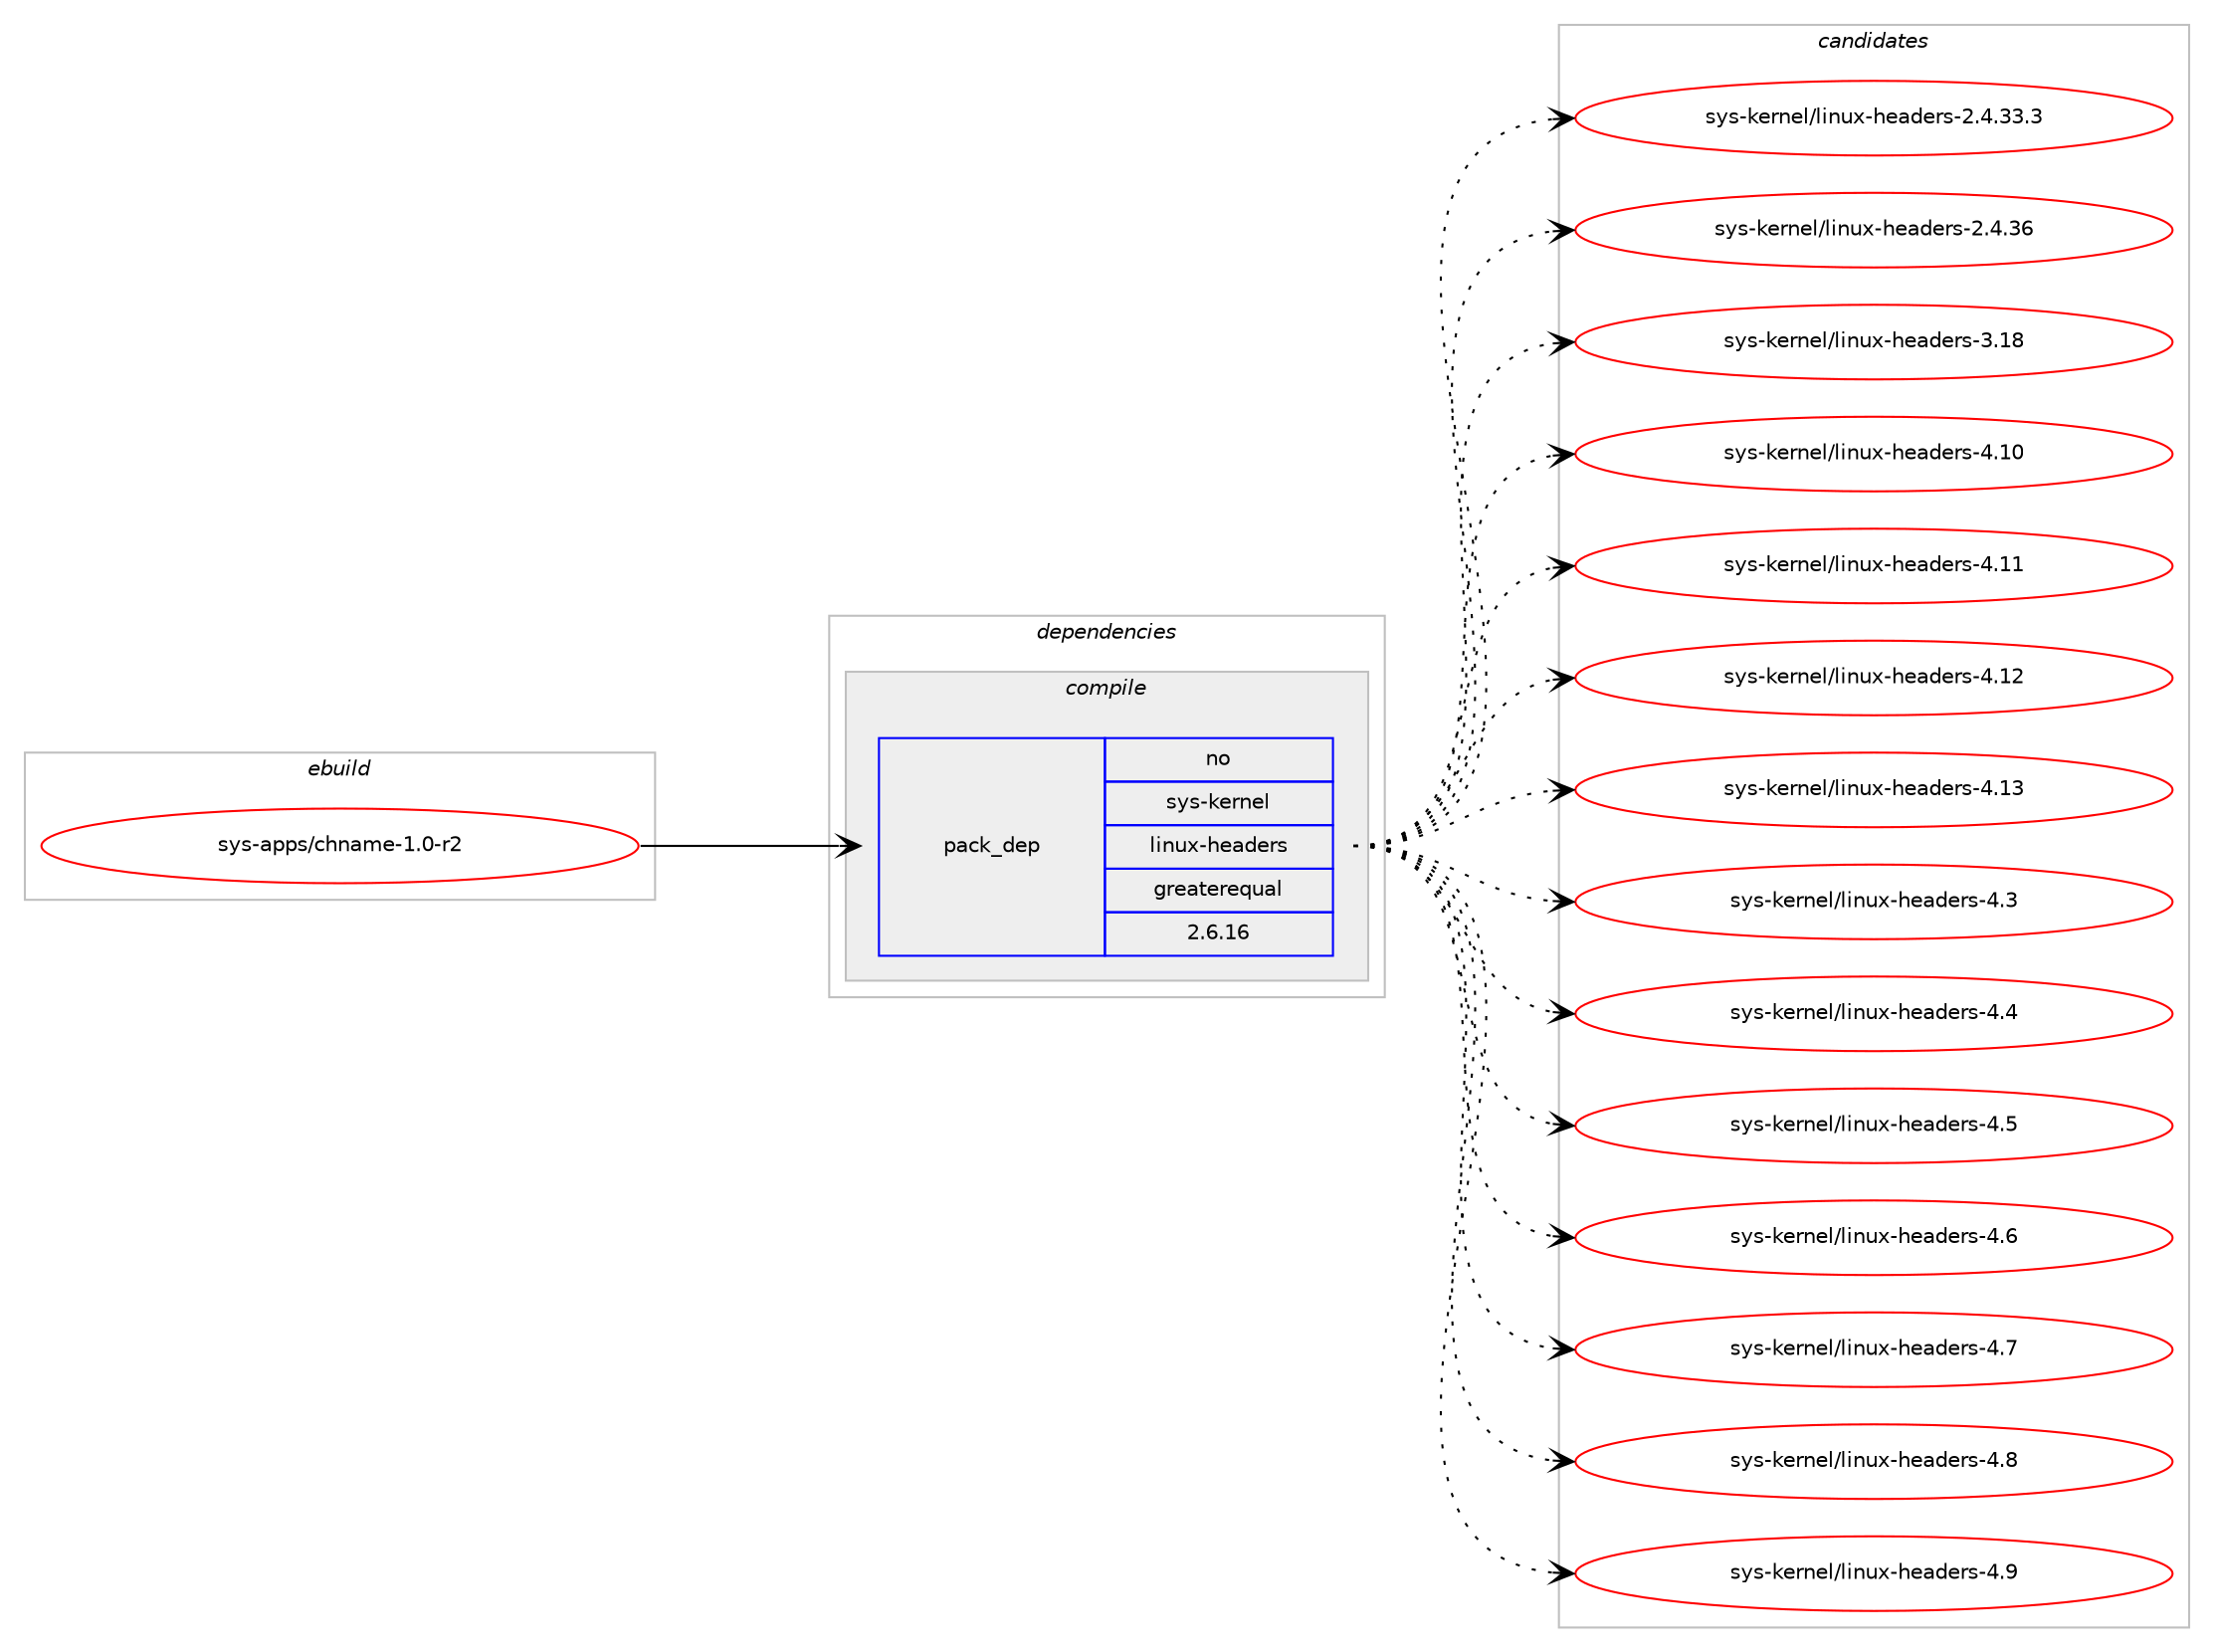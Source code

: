 digraph prolog {

# *************
# Graph options
# *************

newrank=true;
concentrate=true;
compound=true;
graph [rankdir=LR,fontname=Helvetica,fontsize=10,ranksep=1.5];#, ranksep=2.5, nodesep=0.2];
edge  [arrowhead=vee];
node  [fontname=Helvetica,fontsize=10];

# **********
# The ebuild
# **********

subgraph cluster_leftcol {
color=gray;
rank=same;
label=<<i>ebuild</i>>;
id [label="sys-apps/chname-1.0-r2", color=red, width=4, href="../sys-apps/chname-1.0-r2.svg"];
}

# ****************
# The dependencies
# ****************

subgraph cluster_midcol {
color=gray;
label=<<i>dependencies</i>>;
subgraph cluster_compile {
fillcolor="#eeeeee";
style=filled;
label=<<i>compile</i>>;
subgraph pack347331 {
dependency467913 [label=<<TABLE BORDER="0" CELLBORDER="1" CELLSPACING="0" CELLPADDING="4" WIDTH="220"><TR><TD ROWSPAN="6" CELLPADDING="30">pack_dep</TD></TR><TR><TD WIDTH="110">no</TD></TR><TR><TD>sys-kernel</TD></TR><TR><TD>linux-headers</TD></TR><TR><TD>greaterequal</TD></TR><TR><TD>2.6.16</TD></TR></TABLE>>, shape=none, color=blue];
}
id:e -> dependency467913:w [weight=20,style="solid",arrowhead="vee"];
}
subgraph cluster_compileandrun {
fillcolor="#eeeeee";
style=filled;
label=<<i>compile and run</i>>;
}
subgraph cluster_run {
fillcolor="#eeeeee";
style=filled;
label=<<i>run</i>>;
}
}

# **************
# The candidates
# **************

subgraph cluster_choices {
rank=same;
color=gray;
label=<<i>candidates</i>>;

subgraph choice347331 {
color=black;
nodesep=1;
choice11512111545107101114110101108471081051101171204510410197100101114115455046524651514651 [label="sys-kernel/linux-headers-2.4.33.3", color=red, width=4,href="../sys-kernel/linux-headers-2.4.33.3.svg"];
choice1151211154510710111411010110847108105110117120451041019710010111411545504652465154 [label="sys-kernel/linux-headers-2.4.36", color=red, width=4,href="../sys-kernel/linux-headers-2.4.36.svg"];
choice115121115451071011141101011084710810511011712045104101971001011141154551464956 [label="sys-kernel/linux-headers-3.18", color=red, width=4,href="../sys-kernel/linux-headers-3.18.svg"];
choice115121115451071011141101011084710810511011712045104101971001011141154552464948 [label="sys-kernel/linux-headers-4.10", color=red, width=4,href="../sys-kernel/linux-headers-4.10.svg"];
choice115121115451071011141101011084710810511011712045104101971001011141154552464949 [label="sys-kernel/linux-headers-4.11", color=red, width=4,href="../sys-kernel/linux-headers-4.11.svg"];
choice115121115451071011141101011084710810511011712045104101971001011141154552464950 [label="sys-kernel/linux-headers-4.12", color=red, width=4,href="../sys-kernel/linux-headers-4.12.svg"];
choice115121115451071011141101011084710810511011712045104101971001011141154552464951 [label="sys-kernel/linux-headers-4.13", color=red, width=4,href="../sys-kernel/linux-headers-4.13.svg"];
choice1151211154510710111411010110847108105110117120451041019710010111411545524651 [label="sys-kernel/linux-headers-4.3", color=red, width=4,href="../sys-kernel/linux-headers-4.3.svg"];
choice1151211154510710111411010110847108105110117120451041019710010111411545524652 [label="sys-kernel/linux-headers-4.4", color=red, width=4,href="../sys-kernel/linux-headers-4.4.svg"];
choice1151211154510710111411010110847108105110117120451041019710010111411545524653 [label="sys-kernel/linux-headers-4.5", color=red, width=4,href="../sys-kernel/linux-headers-4.5.svg"];
choice1151211154510710111411010110847108105110117120451041019710010111411545524654 [label="sys-kernel/linux-headers-4.6", color=red, width=4,href="../sys-kernel/linux-headers-4.6.svg"];
choice1151211154510710111411010110847108105110117120451041019710010111411545524655 [label="sys-kernel/linux-headers-4.7", color=red, width=4,href="../sys-kernel/linux-headers-4.7.svg"];
choice1151211154510710111411010110847108105110117120451041019710010111411545524656 [label="sys-kernel/linux-headers-4.8", color=red, width=4,href="../sys-kernel/linux-headers-4.8.svg"];
choice1151211154510710111411010110847108105110117120451041019710010111411545524657 [label="sys-kernel/linux-headers-4.9", color=red, width=4,href="../sys-kernel/linux-headers-4.9.svg"];
dependency467913:e -> choice11512111545107101114110101108471081051101171204510410197100101114115455046524651514651:w [style=dotted,weight="100"];
dependency467913:e -> choice1151211154510710111411010110847108105110117120451041019710010111411545504652465154:w [style=dotted,weight="100"];
dependency467913:e -> choice115121115451071011141101011084710810511011712045104101971001011141154551464956:w [style=dotted,weight="100"];
dependency467913:e -> choice115121115451071011141101011084710810511011712045104101971001011141154552464948:w [style=dotted,weight="100"];
dependency467913:e -> choice115121115451071011141101011084710810511011712045104101971001011141154552464949:w [style=dotted,weight="100"];
dependency467913:e -> choice115121115451071011141101011084710810511011712045104101971001011141154552464950:w [style=dotted,weight="100"];
dependency467913:e -> choice115121115451071011141101011084710810511011712045104101971001011141154552464951:w [style=dotted,weight="100"];
dependency467913:e -> choice1151211154510710111411010110847108105110117120451041019710010111411545524651:w [style=dotted,weight="100"];
dependency467913:e -> choice1151211154510710111411010110847108105110117120451041019710010111411545524652:w [style=dotted,weight="100"];
dependency467913:e -> choice1151211154510710111411010110847108105110117120451041019710010111411545524653:w [style=dotted,weight="100"];
dependency467913:e -> choice1151211154510710111411010110847108105110117120451041019710010111411545524654:w [style=dotted,weight="100"];
dependency467913:e -> choice1151211154510710111411010110847108105110117120451041019710010111411545524655:w [style=dotted,weight="100"];
dependency467913:e -> choice1151211154510710111411010110847108105110117120451041019710010111411545524656:w [style=dotted,weight="100"];
dependency467913:e -> choice1151211154510710111411010110847108105110117120451041019710010111411545524657:w [style=dotted,weight="100"];
}
}

}
